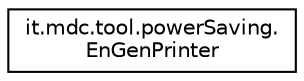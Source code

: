 digraph "Graphical Class Hierarchy"
{
 // LATEX_PDF_SIZE
  edge [fontname="Helvetica",fontsize="10",labelfontname="Helvetica",labelfontsize="10"];
  node [fontname="Helvetica",fontsize="10",shape=record];
  rankdir="LR";
  Node0 [label="it.mdc.tool.powerSaving.\lEnGenPrinter",height=0.2,width=0.4,color="black", fillcolor="white", style="filled",URL="$d1/da6/classit_1_1mdc_1_1tool_1_1power_saving_1_1_en_gen_printer.html",tooltip=" "];
}
